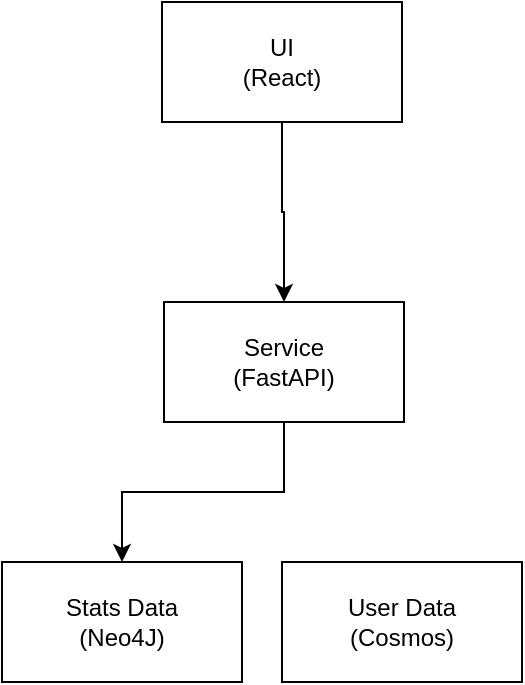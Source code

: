 <mxfile version="24.7.7">
  <diagram name="Page-1" id="0RhbtU0nEBAmv8wr0rxq">
    <mxGraphModel dx="2954" dy="1078" grid="1" gridSize="10" guides="1" tooltips="1" connect="1" arrows="1" fold="1" page="1" pageScale="1" pageWidth="850" pageHeight="1100" math="0" shadow="0">
      <root>
        <mxCell id="0" />
        <mxCell id="1" parent="0" />
        <mxCell id="lYWV6Mn_xeqbXDkd3jMC-19" style="edgeStyle=orthogonalEdgeStyle;rounded=0;orthogonalLoop=1;jettySize=auto;html=1;" edge="1" parent="1" source="lYWV6Mn_xeqbXDkd3jMC-16" target="lYWV6Mn_xeqbXDkd3jMC-17">
          <mxGeometry relative="1" as="geometry" />
        </mxCell>
        <mxCell id="lYWV6Mn_xeqbXDkd3jMC-16" value="UI&lt;div&gt;(React)&lt;/div&gt;" style="rounded=0;whiteSpace=wrap;html=1;" vertex="1" parent="1">
          <mxGeometry x="180" y="240" width="120" height="60" as="geometry" />
        </mxCell>
        <mxCell id="lYWV6Mn_xeqbXDkd3jMC-20" style="edgeStyle=orthogonalEdgeStyle;rounded=0;orthogonalLoop=1;jettySize=auto;html=1;" edge="1" parent="1" source="lYWV6Mn_xeqbXDkd3jMC-17" target="lYWV6Mn_xeqbXDkd3jMC-18">
          <mxGeometry relative="1" as="geometry" />
        </mxCell>
        <mxCell id="lYWV6Mn_xeqbXDkd3jMC-17" value="Service&lt;div&gt;(FastAPI)&lt;/div&gt;" style="rounded=0;whiteSpace=wrap;html=1;" vertex="1" parent="1">
          <mxGeometry x="181" y="390" width="120" height="60" as="geometry" />
        </mxCell>
        <mxCell id="lYWV6Mn_xeqbXDkd3jMC-18" value="Stats Data&lt;div&gt;(Neo4J)&lt;/div&gt;" style="rounded=0;whiteSpace=wrap;html=1;" vertex="1" parent="1">
          <mxGeometry x="100" y="520" width="120" height="60" as="geometry" />
        </mxCell>
        <mxCell id="lYWV6Mn_xeqbXDkd3jMC-21" value="User Data&lt;div&gt;(Cosmos)&lt;/div&gt;" style="rounded=0;whiteSpace=wrap;html=1;" vertex="1" parent="1">
          <mxGeometry x="240" y="520" width="120" height="60" as="geometry" />
        </mxCell>
      </root>
    </mxGraphModel>
  </diagram>
</mxfile>
